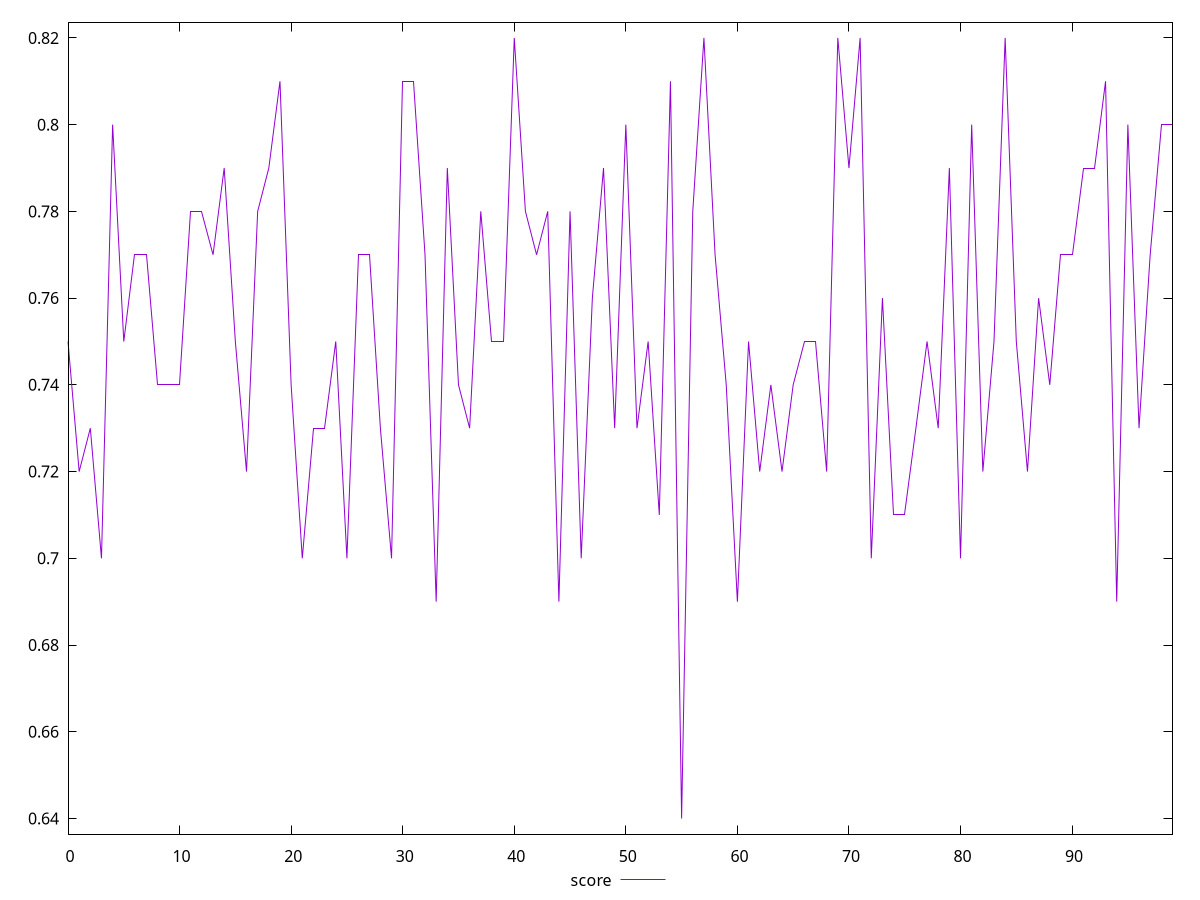reset

$score <<EOF
0 0.75
1 0.72
2 0.73
3 0.7
4 0.8
5 0.75
6 0.77
7 0.77
8 0.74
9 0.74
10 0.74
11 0.78
12 0.78
13 0.77
14 0.79
15 0.75
16 0.72
17 0.78
18 0.79
19 0.81
20 0.74
21 0.7
22 0.73
23 0.73
24 0.75
25 0.7
26 0.77
27 0.77
28 0.73
29 0.7
30 0.81
31 0.81
32 0.77
33 0.69
34 0.79
35 0.74
36 0.73
37 0.78
38 0.75
39 0.75
40 0.82
41 0.78
42 0.77
43 0.78
44 0.69
45 0.78
46 0.7
47 0.76
48 0.79
49 0.73
50 0.8
51 0.73
52 0.75
53 0.71
54 0.81
55 0.64
56 0.78
57 0.82
58 0.77
59 0.74
60 0.69
61 0.75
62 0.72
63 0.74
64 0.72
65 0.74
66 0.75
67 0.75
68 0.72
69 0.82
70 0.79
71 0.82
72 0.7
73 0.76
74 0.71
75 0.71
76 0.73
77 0.75
78 0.73
79 0.79
80 0.7
81 0.8
82 0.72
83 0.75
84 0.82
85 0.75
86 0.72
87 0.76
88 0.74
89 0.77
90 0.77
91 0.79
92 0.79
93 0.81
94 0.69
95 0.8
96 0.73
97 0.77
98 0.8
99 0.8
EOF

set key outside below
set xrange [0:99]
set yrange [0.6364:0.8236]
set trange [0.6364:0.8236]
set terminal svg size 640, 500 enhanced background rgb 'white'
set output "report_00025_2021-02-22T21:38:55.199Z/largest-contentful-paint/samples/pages+cached+noadtech+nomedia+nocss/score/values.svg"

plot $score title "score" with line

reset
